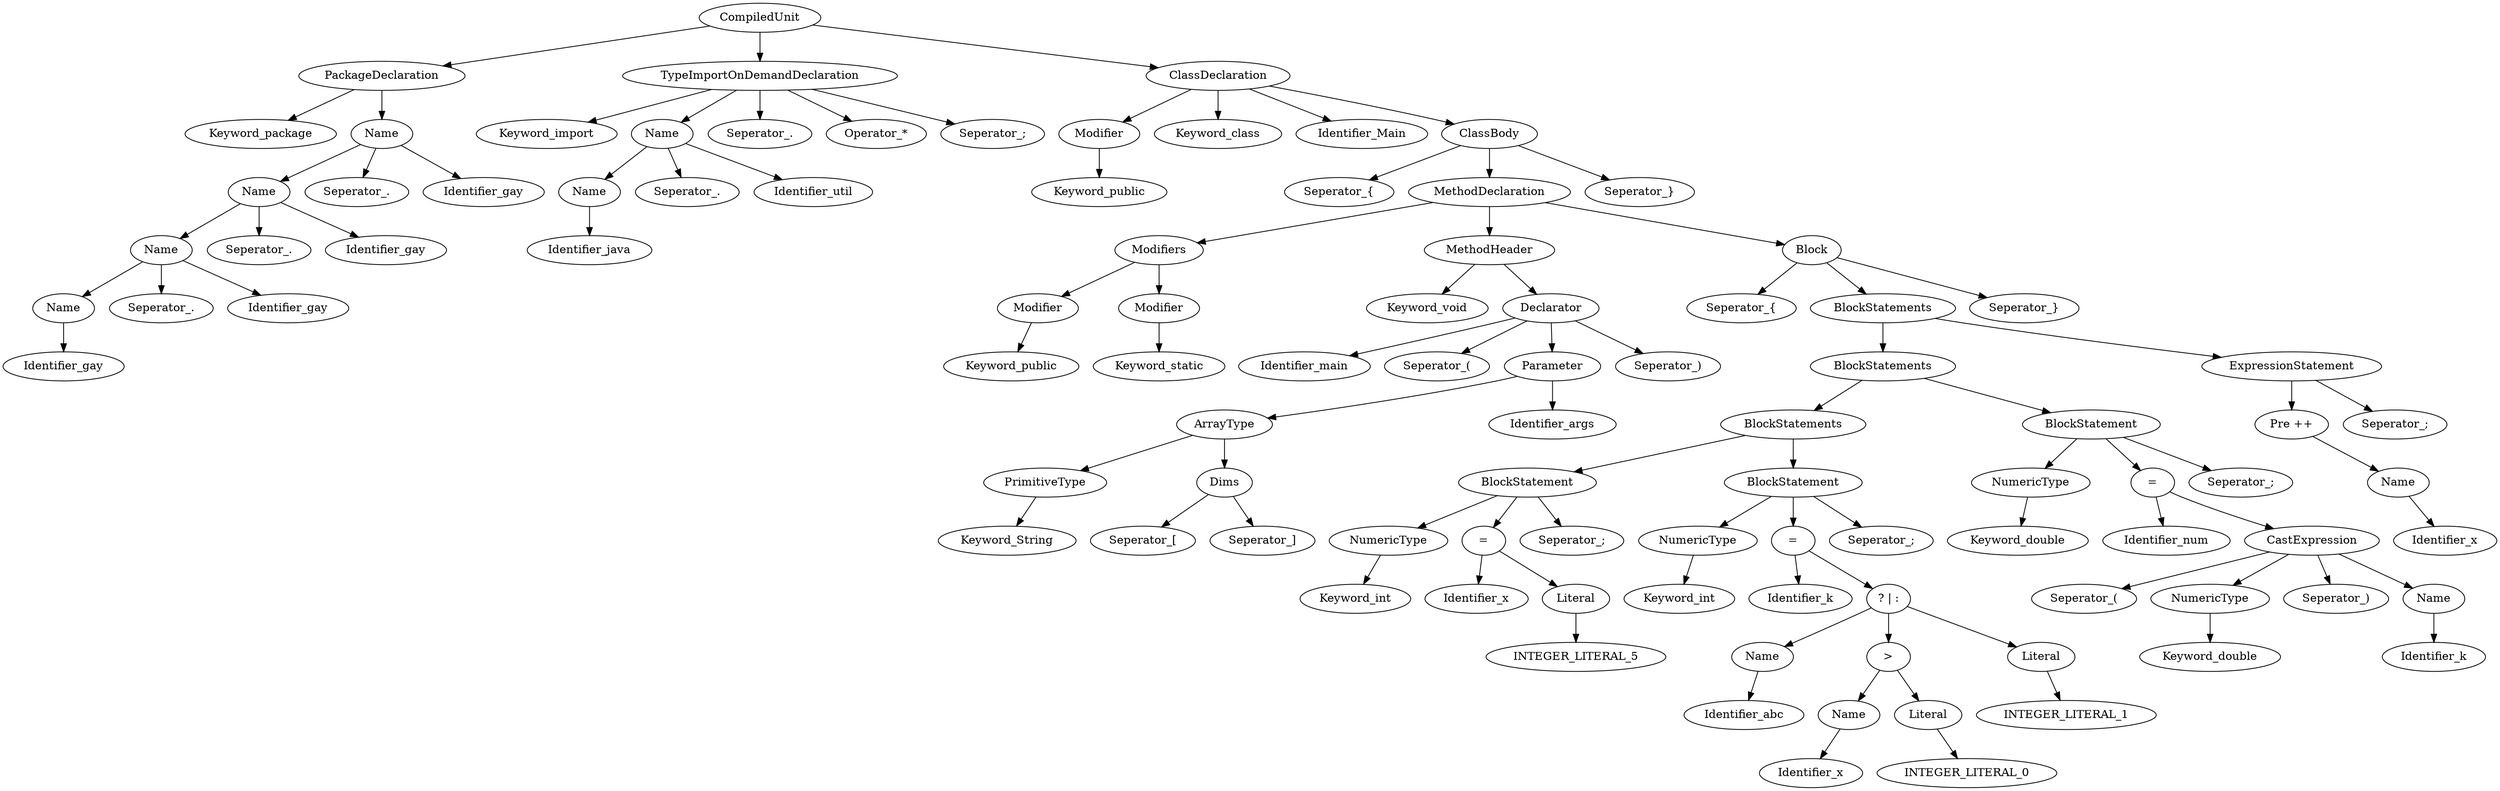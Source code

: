 digraph G{
node[ordering=out]
n1a[label="Identifier_gay"]
n1[label="Name"]
n1->n1a
n2b[label="Seperator_."]
n2c[label="Identifier_gay"]
n2[label="Name"]
n2->n1
n2->n2b
n2->n2c
n3b[label="Seperator_."]
n3c[label="Identifier_gay"]
n3[label="Name"]
n3->n2
n3->n3b
n3->n3c
n4b[label="Seperator_."]
n4c[label="Identifier_gay"]
n4[label="Name"]
n4->n3
n4->n4b
n4->n4c
n5a[label="Keyword_package"]
n5[label="PackageDeclaration"]
n5->n5a
n5->n4
n6a[label="Identifier_java"]
n6[label="Name"]
n6->n6a
n7b[label="Seperator_."]
n7c[label="Identifier_util"]
n7[label="Name"]
n7->n6
n7->n7b
n7->n7c
n8a[label="Keyword_import"]
n8c[label="Seperator_."]
n8d[label="Operator_*"]
n8e[label="Seperator_;"]
n8[label="TypeImportOnDemandDeclaration"]
n8->n8a
n8->n7
n8->n8c
n8->n8d
n8->n8e
n9a[label="Keyword_public"]
n9[label="Modifier"]
n9->n9a
n10a[label="Keyword_public"]
n10[label="Modifier"]
n10->n10a
n11a[label="Keyword_static"]
n11[label="Modifier"]
n11->n11a
n12[label="Modifiers"]
n12->n10
n12->n11
n13a[label="Keyword_String"]
n13[label="PrimitiveType"]
n13->n13a
n14a[label="Seperator_["]
n14b[label="Seperator_]"]
n14[label="Dims"]
n14->n14a
n14->n14b
n15[label="ArrayType"]
n15->n13
n15->n14
n16b[label="Identifier_args"]
n16[label="Parameter"]
n16->n15
n16->n16b
n17a[label="Identifier_main"]
n17b[label="Seperator_("]
n17d[label="Seperator_)"]
n17[label="Declarator"]
n17->n17a
n17->n17b
n17->n16
n17->n17d
n18a[label="Keyword_void"]
n18[label="MethodHeader"]
n18->n18a
n18->n17
n19a[label="Keyword_int"]
n19[label="NumericType"]
n19->n19a
n20a[label="INTEGER_LITERAL_5"]
n20[label="Literal"]
n20->n20a
n21a[label="Identifier_x"]
n21[label="="]
n21->n21a
n21->n20
n22c[label="Seperator_;"]
n22[label="BlockStatement"]
n22->n19
n22->n21
n22->n22c
n23a[label="Keyword_int"]
n23[label="NumericType"]
n23->n23a
n24a[label="Identifier_abc"]
n24[label="Name"]
n24->n24a
n25a[label="Identifier_x"]
n25[label="Name"]
n25->n25a
n26a[label="INTEGER_LITERAL_0"]
n26[label="Literal"]
n26->n26a
n27[label=">"]
n27->n25
n27->n26
n28a[label="INTEGER_LITERAL_1"]
n28[label="Literal"]
n28->n28a
n29[label="? | :"]
n29->n24
n29->n27
n29->n28
n30a[label="Identifier_k"]
n30[label="="]
n30->n30a
n30->n29
n31c[label="Seperator_;"]
n31[label="BlockStatement"]
n31->n23
n31->n30
n31->n31c
n32[label="BlockStatements"]
n32->n22
n32->n31
n33a[label="Keyword_double"]
n33[label="NumericType"]
n33->n33a
n34a[label="Keyword_double"]
n34[label="NumericType"]
n34->n34a
n35a[label="Identifier_k"]
n35[label="Name"]
n35->n35a
n36a[label="Seperator_("]
n36c[label="Seperator_)"]
n36[label="CastExpression"]
n36->n36a
n36->n34
n36->n36c
n36->n35
n37a[label="Identifier_num"]
n37[label="="]
n37->n37a
n37->n36
n38c[label="Seperator_;"]
n38[label="BlockStatement"]
n38->n33
n38->n37
n38->n38c
n39[label="BlockStatements"]
n39->n32
n39->n38
n40a[label="Identifier_x"]
n40[label="Name"]
n40->n40a
n41[label="Pre ++"]
n41->n40
n42b[label="Seperator_;"]
n42[label="ExpressionStatement"]
n42->n41
n42->n42b
n43[label="BlockStatements"]
n43->n39
n43->n42
n44a[label="Seperator_{"]
n44c[label="Seperator_}"]
n44[label="Block"]
n44->n44a
n44->n43
n44->n44c
n45[label="MethodDeclaration"]
n45->n12
n45->n18
n45->n44
n46a[label="Seperator_{"]
n46c[label="Seperator_}"]
n46[label="ClassBody"]
n46->n46a
n46->n45
n46->n46c
n47b[label="Keyword_class"]
n47c[label="Identifier_Main"]
n47[label="ClassDeclaration"]
n47->n9
n47->n47b
n47->n47c
n47->n46
n48[label="CompiledUnit"]
n48->n5
n48->n8
n48->n47
}

